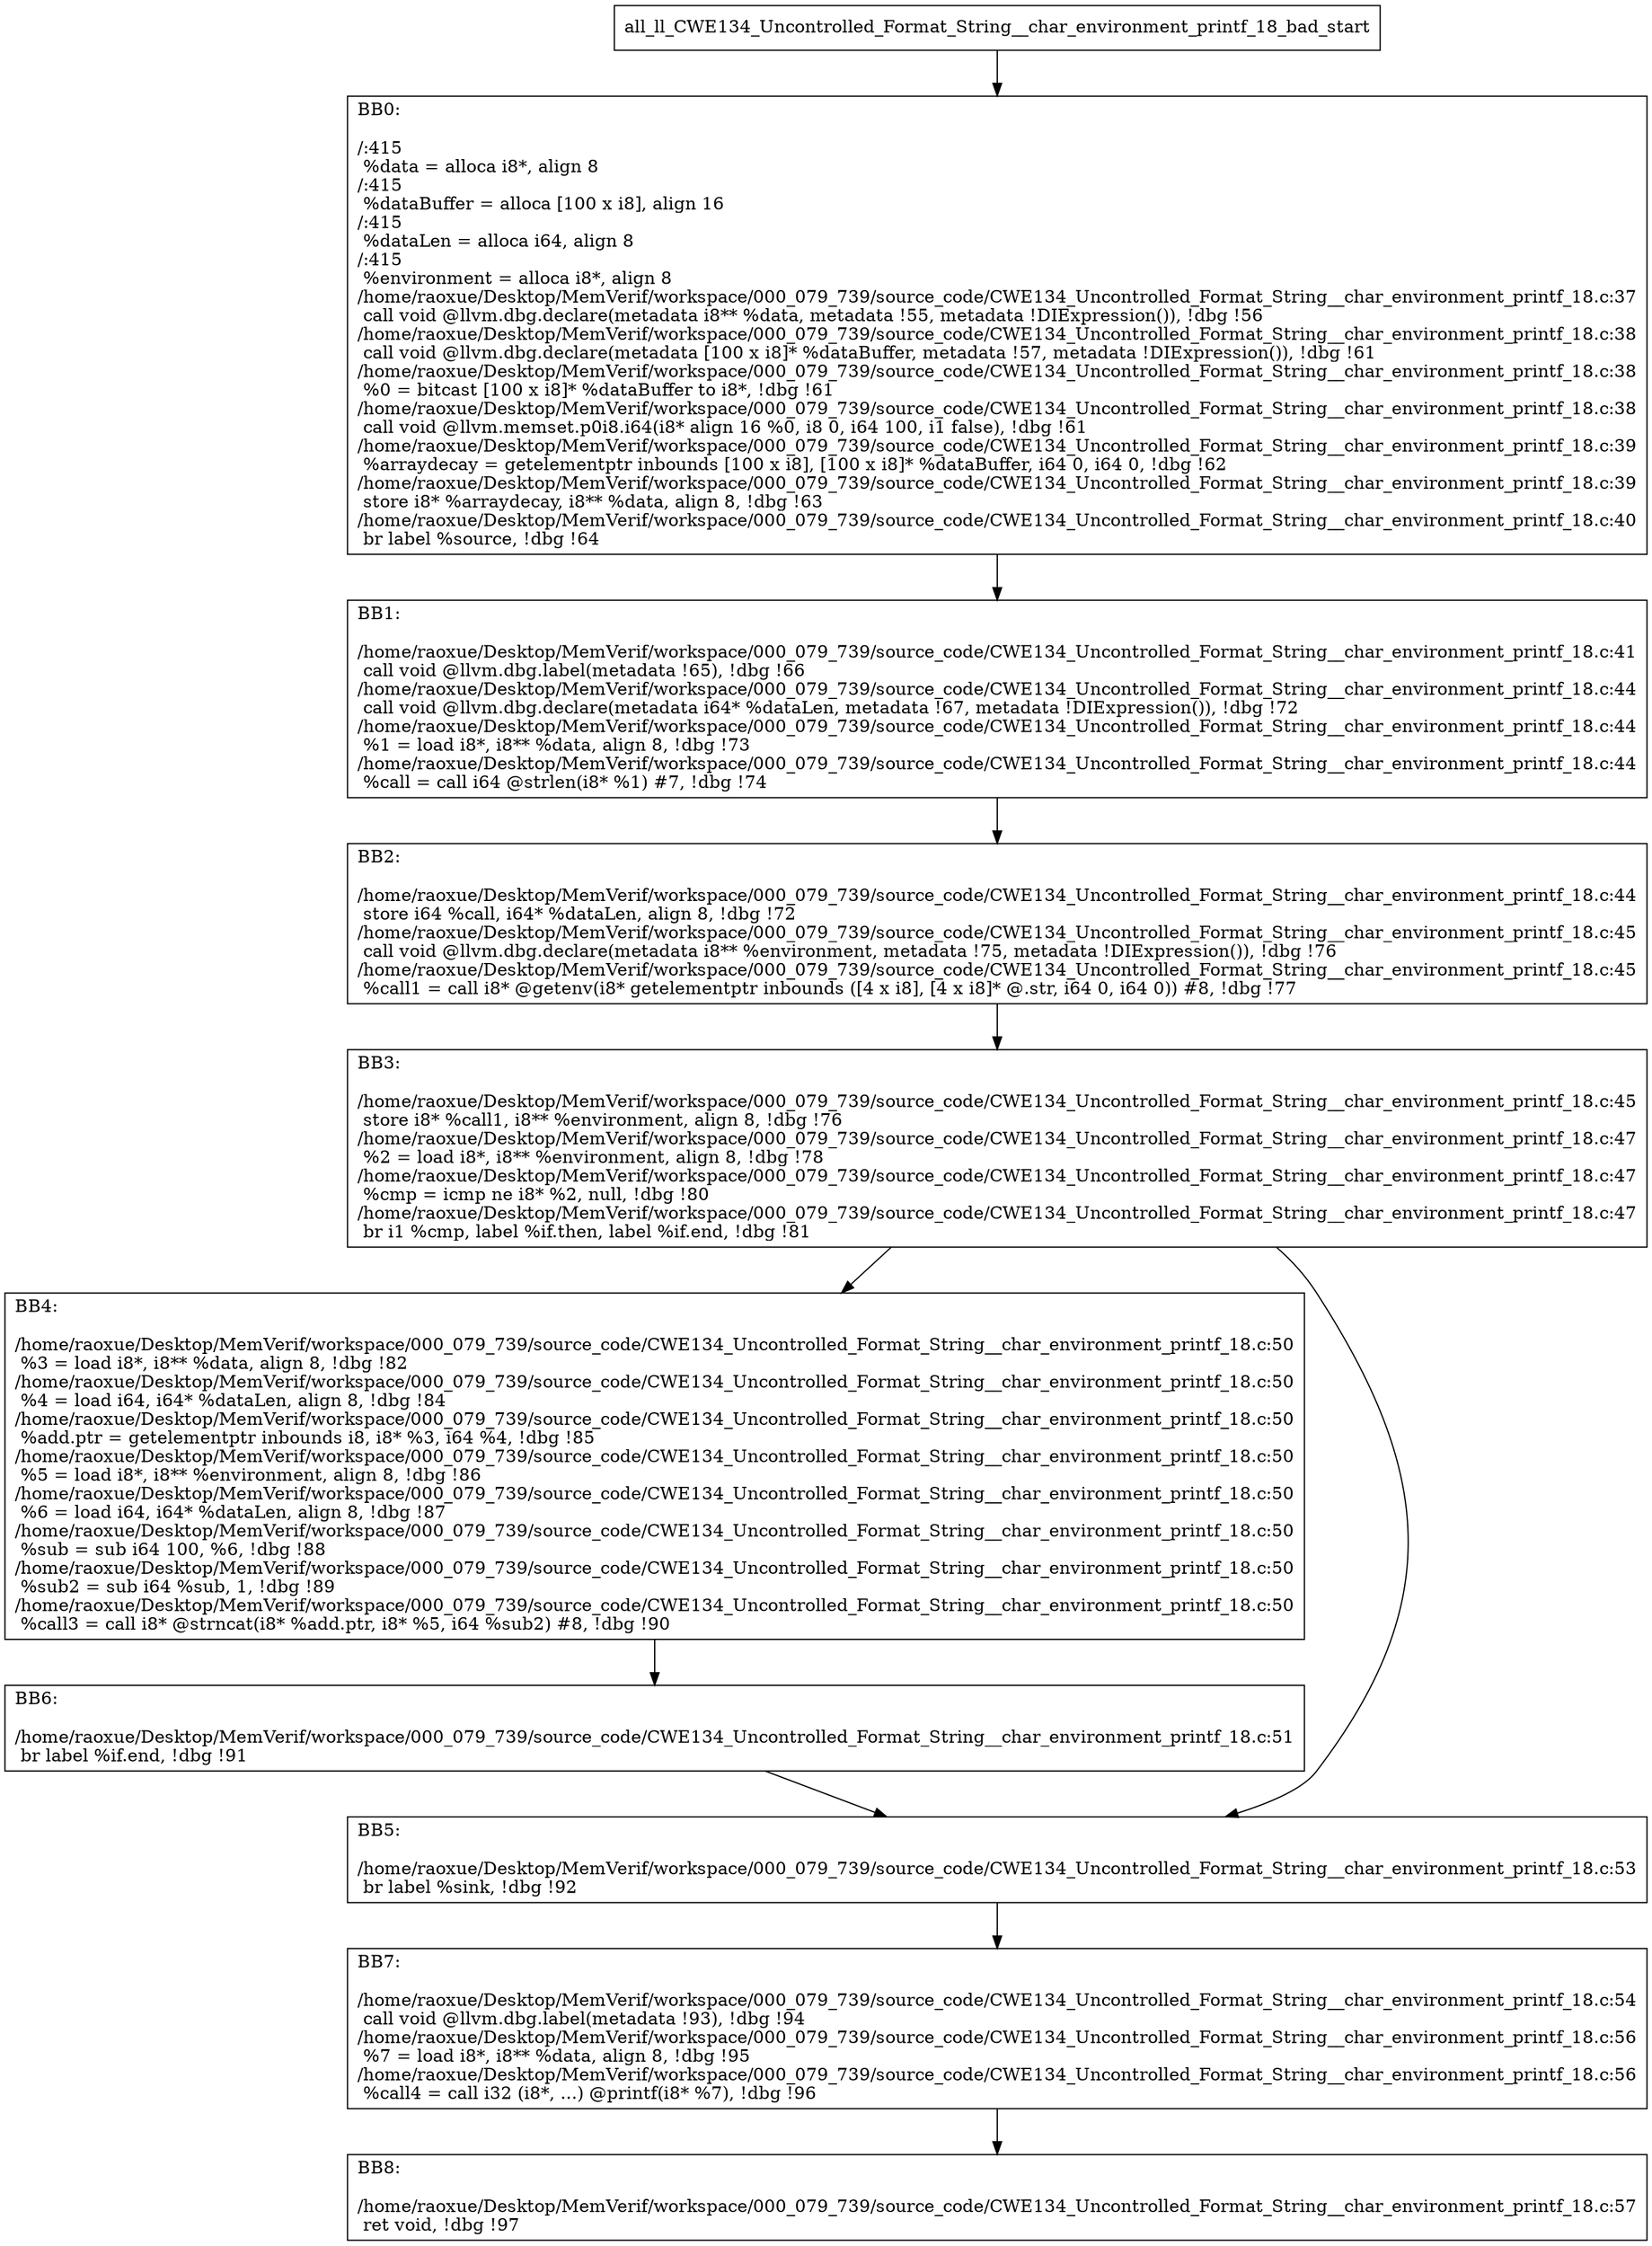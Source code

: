 digraph "CFG for'all_ll_CWE134_Uncontrolled_Format_String__char_environment_printf_18_bad' function" {
	BBall_ll_CWE134_Uncontrolled_Format_String__char_environment_printf_18_bad_start[shape=record,label="{all_ll_CWE134_Uncontrolled_Format_String__char_environment_printf_18_bad_start}"];
	BBall_ll_CWE134_Uncontrolled_Format_String__char_environment_printf_18_bad_start-> all_ll_CWE134_Uncontrolled_Format_String__char_environment_printf_18_badBB0;
	all_ll_CWE134_Uncontrolled_Format_String__char_environment_printf_18_badBB0 [shape=record, label="{BB0:\l\l/:415\l
  %data = alloca i8*, align 8\l
/:415\l
  %dataBuffer = alloca [100 x i8], align 16\l
/:415\l
  %dataLen = alloca i64, align 8\l
/:415\l
  %environment = alloca i8*, align 8\l
/home/raoxue/Desktop/MemVerif/workspace/000_079_739/source_code/CWE134_Uncontrolled_Format_String__char_environment_printf_18.c:37\l
  call void @llvm.dbg.declare(metadata i8** %data, metadata !55, metadata !DIExpression()), !dbg !56\l
/home/raoxue/Desktop/MemVerif/workspace/000_079_739/source_code/CWE134_Uncontrolled_Format_String__char_environment_printf_18.c:38\l
  call void @llvm.dbg.declare(metadata [100 x i8]* %dataBuffer, metadata !57, metadata !DIExpression()), !dbg !61\l
/home/raoxue/Desktop/MemVerif/workspace/000_079_739/source_code/CWE134_Uncontrolled_Format_String__char_environment_printf_18.c:38\l
  %0 = bitcast [100 x i8]* %dataBuffer to i8*, !dbg !61\l
/home/raoxue/Desktop/MemVerif/workspace/000_079_739/source_code/CWE134_Uncontrolled_Format_String__char_environment_printf_18.c:38\l
  call void @llvm.memset.p0i8.i64(i8* align 16 %0, i8 0, i64 100, i1 false), !dbg !61\l
/home/raoxue/Desktop/MemVerif/workspace/000_079_739/source_code/CWE134_Uncontrolled_Format_String__char_environment_printf_18.c:39\l
  %arraydecay = getelementptr inbounds [100 x i8], [100 x i8]* %dataBuffer, i64 0, i64 0, !dbg !62\l
/home/raoxue/Desktop/MemVerif/workspace/000_079_739/source_code/CWE134_Uncontrolled_Format_String__char_environment_printf_18.c:39\l
  store i8* %arraydecay, i8** %data, align 8, !dbg !63\l
/home/raoxue/Desktop/MemVerif/workspace/000_079_739/source_code/CWE134_Uncontrolled_Format_String__char_environment_printf_18.c:40\l
  br label %source, !dbg !64\l
}"];
	all_ll_CWE134_Uncontrolled_Format_String__char_environment_printf_18_badBB0-> all_ll_CWE134_Uncontrolled_Format_String__char_environment_printf_18_badBB1;
	all_ll_CWE134_Uncontrolled_Format_String__char_environment_printf_18_badBB1 [shape=record, label="{BB1:\l\l/home/raoxue/Desktop/MemVerif/workspace/000_079_739/source_code/CWE134_Uncontrolled_Format_String__char_environment_printf_18.c:41\l
  call void @llvm.dbg.label(metadata !65), !dbg !66\l
/home/raoxue/Desktop/MemVerif/workspace/000_079_739/source_code/CWE134_Uncontrolled_Format_String__char_environment_printf_18.c:44\l
  call void @llvm.dbg.declare(metadata i64* %dataLen, metadata !67, metadata !DIExpression()), !dbg !72\l
/home/raoxue/Desktop/MemVerif/workspace/000_079_739/source_code/CWE134_Uncontrolled_Format_String__char_environment_printf_18.c:44\l
  %1 = load i8*, i8** %data, align 8, !dbg !73\l
/home/raoxue/Desktop/MemVerif/workspace/000_079_739/source_code/CWE134_Uncontrolled_Format_String__char_environment_printf_18.c:44\l
  %call = call i64 @strlen(i8* %1) #7, !dbg !74\l
}"];
	all_ll_CWE134_Uncontrolled_Format_String__char_environment_printf_18_badBB1-> all_ll_CWE134_Uncontrolled_Format_String__char_environment_printf_18_badBB2;
	all_ll_CWE134_Uncontrolled_Format_String__char_environment_printf_18_badBB2 [shape=record, label="{BB2:\l\l/home/raoxue/Desktop/MemVerif/workspace/000_079_739/source_code/CWE134_Uncontrolled_Format_String__char_environment_printf_18.c:44\l
  store i64 %call, i64* %dataLen, align 8, !dbg !72\l
/home/raoxue/Desktop/MemVerif/workspace/000_079_739/source_code/CWE134_Uncontrolled_Format_String__char_environment_printf_18.c:45\l
  call void @llvm.dbg.declare(metadata i8** %environment, metadata !75, metadata !DIExpression()), !dbg !76\l
/home/raoxue/Desktop/MemVerif/workspace/000_079_739/source_code/CWE134_Uncontrolled_Format_String__char_environment_printf_18.c:45\l
  %call1 = call i8* @getenv(i8* getelementptr inbounds ([4 x i8], [4 x i8]* @.str, i64 0, i64 0)) #8, !dbg !77\l
}"];
	all_ll_CWE134_Uncontrolled_Format_String__char_environment_printf_18_badBB2-> all_ll_CWE134_Uncontrolled_Format_String__char_environment_printf_18_badBB3;
	all_ll_CWE134_Uncontrolled_Format_String__char_environment_printf_18_badBB3 [shape=record, label="{BB3:\l\l/home/raoxue/Desktop/MemVerif/workspace/000_079_739/source_code/CWE134_Uncontrolled_Format_String__char_environment_printf_18.c:45\l
  store i8* %call1, i8** %environment, align 8, !dbg !76\l
/home/raoxue/Desktop/MemVerif/workspace/000_079_739/source_code/CWE134_Uncontrolled_Format_String__char_environment_printf_18.c:47\l
  %2 = load i8*, i8** %environment, align 8, !dbg !78\l
/home/raoxue/Desktop/MemVerif/workspace/000_079_739/source_code/CWE134_Uncontrolled_Format_String__char_environment_printf_18.c:47\l
  %cmp = icmp ne i8* %2, null, !dbg !80\l
/home/raoxue/Desktop/MemVerif/workspace/000_079_739/source_code/CWE134_Uncontrolled_Format_String__char_environment_printf_18.c:47\l
  br i1 %cmp, label %if.then, label %if.end, !dbg !81\l
}"];
	all_ll_CWE134_Uncontrolled_Format_String__char_environment_printf_18_badBB3-> all_ll_CWE134_Uncontrolled_Format_String__char_environment_printf_18_badBB4;
	all_ll_CWE134_Uncontrolled_Format_String__char_environment_printf_18_badBB3-> all_ll_CWE134_Uncontrolled_Format_String__char_environment_printf_18_badBB5;
	all_ll_CWE134_Uncontrolled_Format_String__char_environment_printf_18_badBB4 [shape=record, label="{BB4:\l\l/home/raoxue/Desktop/MemVerif/workspace/000_079_739/source_code/CWE134_Uncontrolled_Format_String__char_environment_printf_18.c:50\l
  %3 = load i8*, i8** %data, align 8, !dbg !82\l
/home/raoxue/Desktop/MemVerif/workspace/000_079_739/source_code/CWE134_Uncontrolled_Format_String__char_environment_printf_18.c:50\l
  %4 = load i64, i64* %dataLen, align 8, !dbg !84\l
/home/raoxue/Desktop/MemVerif/workspace/000_079_739/source_code/CWE134_Uncontrolled_Format_String__char_environment_printf_18.c:50\l
  %add.ptr = getelementptr inbounds i8, i8* %3, i64 %4, !dbg !85\l
/home/raoxue/Desktop/MemVerif/workspace/000_079_739/source_code/CWE134_Uncontrolled_Format_String__char_environment_printf_18.c:50\l
  %5 = load i8*, i8** %environment, align 8, !dbg !86\l
/home/raoxue/Desktop/MemVerif/workspace/000_079_739/source_code/CWE134_Uncontrolled_Format_String__char_environment_printf_18.c:50\l
  %6 = load i64, i64* %dataLen, align 8, !dbg !87\l
/home/raoxue/Desktop/MemVerif/workspace/000_079_739/source_code/CWE134_Uncontrolled_Format_String__char_environment_printf_18.c:50\l
  %sub = sub i64 100, %6, !dbg !88\l
/home/raoxue/Desktop/MemVerif/workspace/000_079_739/source_code/CWE134_Uncontrolled_Format_String__char_environment_printf_18.c:50\l
  %sub2 = sub i64 %sub, 1, !dbg !89\l
/home/raoxue/Desktop/MemVerif/workspace/000_079_739/source_code/CWE134_Uncontrolled_Format_String__char_environment_printf_18.c:50\l
  %call3 = call i8* @strncat(i8* %add.ptr, i8* %5, i64 %sub2) #8, !dbg !90\l
}"];
	all_ll_CWE134_Uncontrolled_Format_String__char_environment_printf_18_badBB4-> all_ll_CWE134_Uncontrolled_Format_String__char_environment_printf_18_badBB6;
	all_ll_CWE134_Uncontrolled_Format_String__char_environment_printf_18_badBB6 [shape=record, label="{BB6:\l\l/home/raoxue/Desktop/MemVerif/workspace/000_079_739/source_code/CWE134_Uncontrolled_Format_String__char_environment_printf_18.c:51\l
  br label %if.end, !dbg !91\l
}"];
	all_ll_CWE134_Uncontrolled_Format_String__char_environment_printf_18_badBB6-> all_ll_CWE134_Uncontrolled_Format_String__char_environment_printf_18_badBB5;
	all_ll_CWE134_Uncontrolled_Format_String__char_environment_printf_18_badBB5 [shape=record, label="{BB5:\l\l/home/raoxue/Desktop/MemVerif/workspace/000_079_739/source_code/CWE134_Uncontrolled_Format_String__char_environment_printf_18.c:53\l
  br label %sink, !dbg !92\l
}"];
	all_ll_CWE134_Uncontrolled_Format_String__char_environment_printf_18_badBB5-> all_ll_CWE134_Uncontrolled_Format_String__char_environment_printf_18_badBB7;
	all_ll_CWE134_Uncontrolled_Format_String__char_environment_printf_18_badBB7 [shape=record, label="{BB7:\l\l/home/raoxue/Desktop/MemVerif/workspace/000_079_739/source_code/CWE134_Uncontrolled_Format_String__char_environment_printf_18.c:54\l
  call void @llvm.dbg.label(metadata !93), !dbg !94\l
/home/raoxue/Desktop/MemVerif/workspace/000_079_739/source_code/CWE134_Uncontrolled_Format_String__char_environment_printf_18.c:56\l
  %7 = load i8*, i8** %data, align 8, !dbg !95\l
/home/raoxue/Desktop/MemVerif/workspace/000_079_739/source_code/CWE134_Uncontrolled_Format_String__char_environment_printf_18.c:56\l
  %call4 = call i32 (i8*, ...) @printf(i8* %7), !dbg !96\l
}"];
	all_ll_CWE134_Uncontrolled_Format_String__char_environment_printf_18_badBB7-> all_ll_CWE134_Uncontrolled_Format_String__char_environment_printf_18_badBB8;
	all_ll_CWE134_Uncontrolled_Format_String__char_environment_printf_18_badBB8 [shape=record, label="{BB8:\l\l/home/raoxue/Desktop/MemVerif/workspace/000_079_739/source_code/CWE134_Uncontrolled_Format_String__char_environment_printf_18.c:57\l
  ret void, !dbg !97\l
}"];
}

